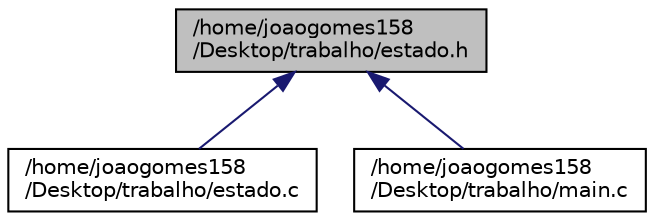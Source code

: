 digraph "/home/joaogomes158/Desktop/trabalho/estado.h"
{
  edge [fontname="Helvetica",fontsize="10",labelfontname="Helvetica",labelfontsize="10"];
  node [fontname="Helvetica",fontsize="10",shape=record];
  Node1 [label="/home/joaogomes158\l/Desktop/trabalho/estado.h",height=0.2,width=0.4,color="black", fillcolor="grey75", style="filled", fontcolor="black"];
  Node1 -> Node2 [dir="back",color="midnightblue",fontsize="10",style="solid",fontname="Helvetica"];
  Node2 [label="/home/joaogomes158\l/Desktop/trabalho/estado.c",height=0.2,width=0.4,color="black", fillcolor="white", style="filled",URL="$estado_8c.html"];
  Node1 -> Node3 [dir="back",color="midnightblue",fontsize="10",style="solid",fontname="Helvetica"];
  Node3 [label="/home/joaogomes158\l/Desktop/trabalho/main.c",height=0.2,width=0.4,color="black", fillcolor="white", style="filled",URL="$main_8c.html"];
}
